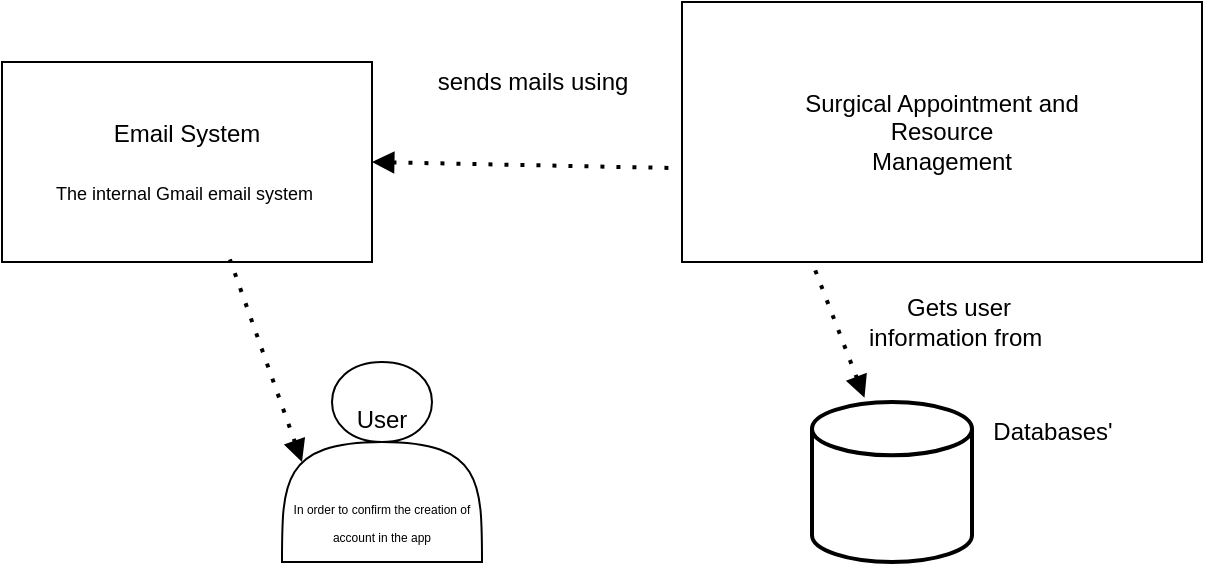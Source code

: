 <mxfile version="22.1.22" type="embed">
  <diagram id="GrhaHlsVq-q_qrzSCBWU" name="Page-1">
    <mxGraphModel dx="1707" dy="643" grid="1" gridSize="10" guides="1" tooltips="1" connect="1" arrows="1" fold="1" page="1" pageScale="1" pageWidth="850" pageHeight="1100" math="0" shadow="0">
      <root>
        <mxCell id="0" />
        <mxCell id="1" parent="0" />
        <mxCell id="2" value="Surgical Appointment and &lt;br&gt;Resource &lt;br&gt;Management&lt;br&gt;" style="rounded=0;whiteSpace=wrap;html=1;" vertex="1" parent="1">
          <mxGeometry x="320" y="140" width="260" height="130" as="geometry" />
        </mxCell>
        <mxCell id="3" value="" style="endArrow=none;dashed=1;html=1;dashPattern=1 3;strokeWidth=2;rounded=0;entryX=-0.005;entryY=0.639;entryDx=0;entryDy=0;entryPerimeter=0;endFill=0;startArrow=block;startFill=1;exitX=1;exitY=0.5;exitDx=0;exitDy=0;" edge="1" parent="1" source="4" target="2">
          <mxGeometry width="50" height="50" relative="1" as="geometry">
            <mxPoint x="210" y="316.03" as="sourcePoint" />
            <mxPoint x="367.4" y="320" as="targetPoint" />
          </mxGeometry>
        </mxCell>
        <mxCell id="4" value="Email System&lt;br&gt;&lt;br&gt;&lt;font style=&quot;font-size: 9px;&quot;&gt;The internal Gmail email system&amp;nbsp;&lt;/font&gt;" style="rounded=0;whiteSpace=wrap;html=1;" vertex="1" parent="1">
          <mxGeometry x="-20" y="170" width="185" height="100" as="geometry" />
        </mxCell>
        <mxCell id="5" value="sends mails using" style="text;html=1;align=center;verticalAlign=middle;resizable=0;points=[];autosize=1;strokeColor=none;fillColor=none;" vertex="1" parent="1">
          <mxGeometry x="185" y="165" width="120" height="30" as="geometry" />
        </mxCell>
        <mxCell id="6" value="" style="endArrow=none;dashed=1;html=1;dashPattern=1 3;strokeWidth=2;rounded=0;entryX=0.616;entryY=0.987;entryDx=0;entryDy=0;entryPerimeter=0;endFill=0;startArrow=block;startFill=1;exitX=0.1;exitY=0.5;exitDx=0;exitDy=0;exitPerimeter=0;" edge="1" parent="1" source="7" target="4">
          <mxGeometry width="50" height="50" relative="1" as="geometry">
            <mxPoint x="150" y="360" as="sourcePoint" />
            <mxPoint x="126" y="360" as="targetPoint" />
          </mxGeometry>
        </mxCell>
        <mxCell id="7" value="&lt;br&gt;User&lt;br&gt;&lt;br&gt;&lt;br&gt;&lt;font style=&quot;font-size: 6px;&quot;&gt;In order to confirm the creation of account in the app&lt;/font&gt;" style="shape=actor;whiteSpace=wrap;html=1;" vertex="1" parent="1">
          <mxGeometry x="120" y="320" width="100" height="100" as="geometry" />
        </mxCell>
        <mxCell id="9" value="" style="endArrow=none;dashed=1;html=1;dashPattern=1 3;strokeWidth=2;rounded=0;entryX=0.25;entryY=1;entryDx=0;entryDy=0;endFill=0;startArrow=block;startFill=1;exitX=0.328;exitY=-0.027;exitDx=0;exitDy=0;exitPerimeter=0;" edge="1" parent="1" source="12" target="2">
          <mxGeometry width="50" height="50" relative="1" as="geometry">
            <mxPoint x="410" y="326" as="sourcePoint" />
            <mxPoint x="476" y="320" as="targetPoint" />
          </mxGeometry>
        </mxCell>
        <mxCell id="10" value="Gets user &lt;br&gt;information from&amp;nbsp;" style="text;html=1;align=center;verticalAlign=middle;resizable=0;points=[];autosize=1;strokeColor=none;fillColor=none;" vertex="1" parent="1">
          <mxGeometry x="402.5" y="280" width="110" height="40" as="geometry" />
        </mxCell>
        <mxCell id="12" value="" style="strokeWidth=2;html=1;shape=mxgraph.flowchart.database;whiteSpace=wrap;" vertex="1" parent="1">
          <mxGeometry x="385" y="340" width="80" height="80" as="geometry" />
        </mxCell>
        <mxCell id="13" value="Databases&#39;" style="text;html=1;align=center;verticalAlign=middle;resizable=0;points=[];autosize=1;strokeColor=none;fillColor=none;" vertex="1" parent="1">
          <mxGeometry x="465" y="340" width="80" height="30" as="geometry" />
        </mxCell>
      </root>
    </mxGraphModel>
  </diagram>
</mxfile>

